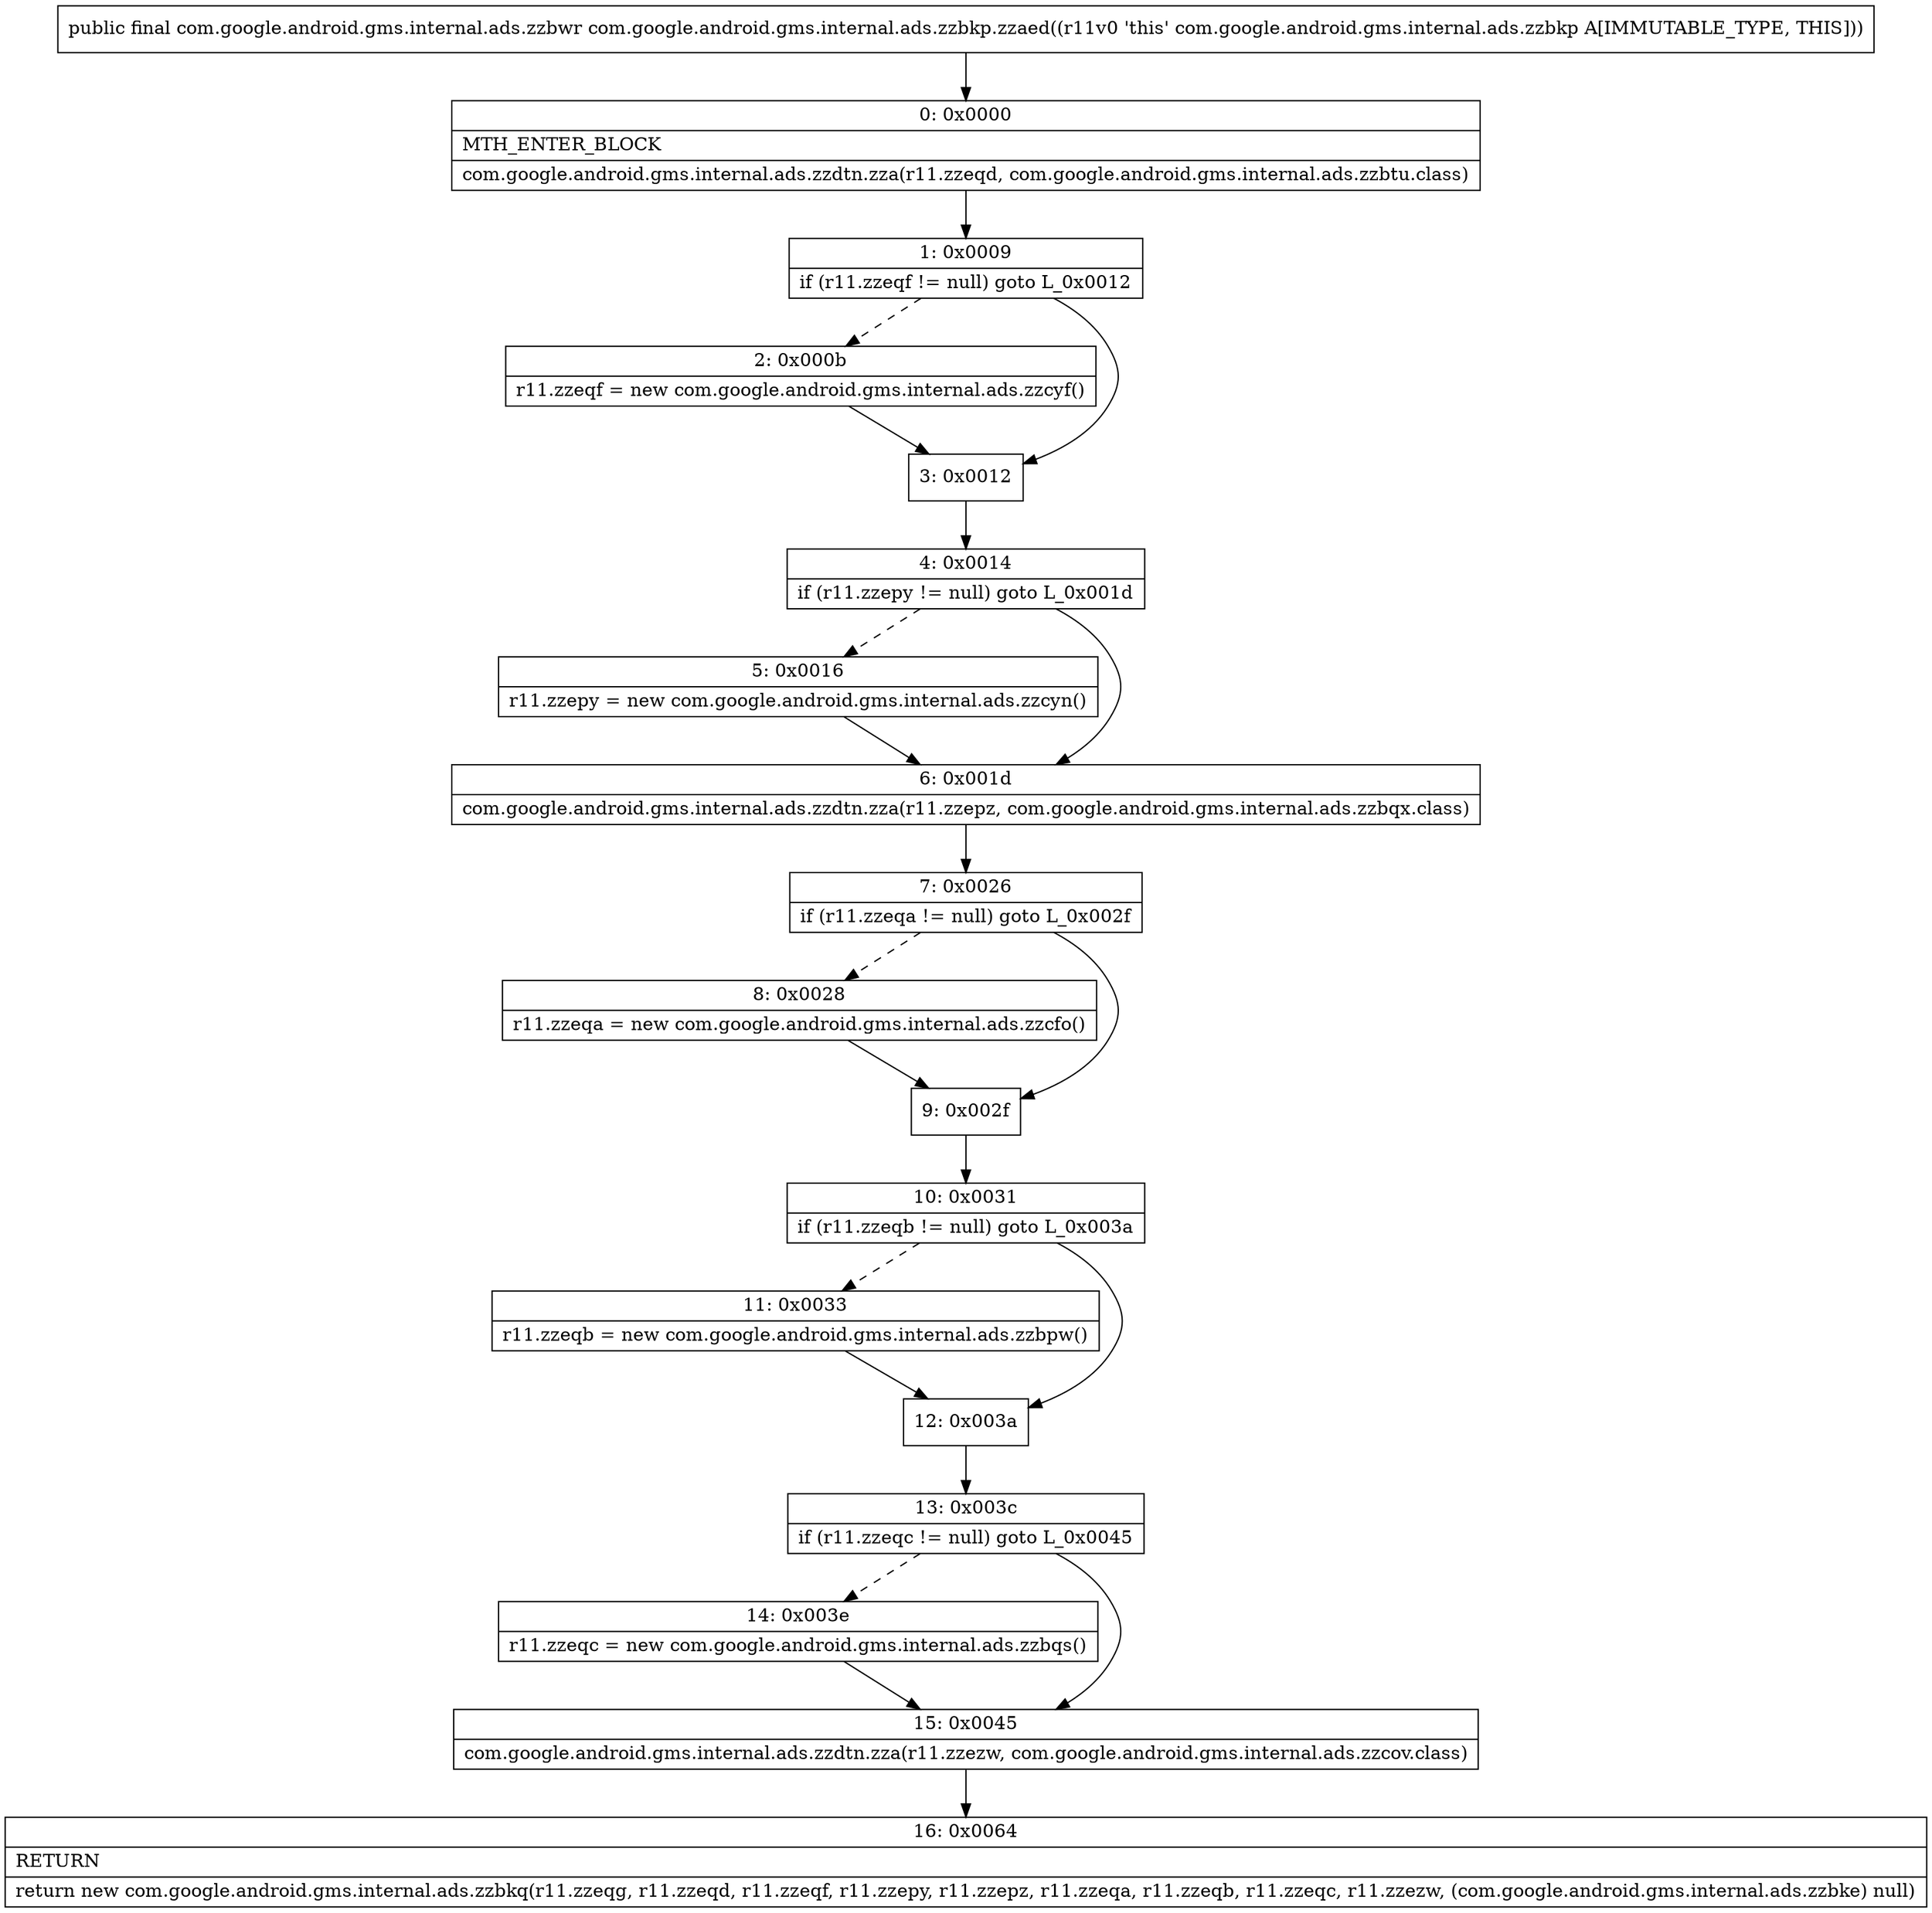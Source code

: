 digraph "CFG forcom.google.android.gms.internal.ads.zzbkp.zzaed()Lcom\/google\/android\/gms\/internal\/ads\/zzbwr;" {
Node_0 [shape=record,label="{0\:\ 0x0000|MTH_ENTER_BLOCK\l|com.google.android.gms.internal.ads.zzdtn.zza(r11.zzeqd, com.google.android.gms.internal.ads.zzbtu.class)\l}"];
Node_1 [shape=record,label="{1\:\ 0x0009|if (r11.zzeqf != null) goto L_0x0012\l}"];
Node_2 [shape=record,label="{2\:\ 0x000b|r11.zzeqf = new com.google.android.gms.internal.ads.zzcyf()\l}"];
Node_3 [shape=record,label="{3\:\ 0x0012}"];
Node_4 [shape=record,label="{4\:\ 0x0014|if (r11.zzepy != null) goto L_0x001d\l}"];
Node_5 [shape=record,label="{5\:\ 0x0016|r11.zzepy = new com.google.android.gms.internal.ads.zzcyn()\l}"];
Node_6 [shape=record,label="{6\:\ 0x001d|com.google.android.gms.internal.ads.zzdtn.zza(r11.zzepz, com.google.android.gms.internal.ads.zzbqx.class)\l}"];
Node_7 [shape=record,label="{7\:\ 0x0026|if (r11.zzeqa != null) goto L_0x002f\l}"];
Node_8 [shape=record,label="{8\:\ 0x0028|r11.zzeqa = new com.google.android.gms.internal.ads.zzcfo()\l}"];
Node_9 [shape=record,label="{9\:\ 0x002f}"];
Node_10 [shape=record,label="{10\:\ 0x0031|if (r11.zzeqb != null) goto L_0x003a\l}"];
Node_11 [shape=record,label="{11\:\ 0x0033|r11.zzeqb = new com.google.android.gms.internal.ads.zzbpw()\l}"];
Node_12 [shape=record,label="{12\:\ 0x003a}"];
Node_13 [shape=record,label="{13\:\ 0x003c|if (r11.zzeqc != null) goto L_0x0045\l}"];
Node_14 [shape=record,label="{14\:\ 0x003e|r11.zzeqc = new com.google.android.gms.internal.ads.zzbqs()\l}"];
Node_15 [shape=record,label="{15\:\ 0x0045|com.google.android.gms.internal.ads.zzdtn.zza(r11.zzezw, com.google.android.gms.internal.ads.zzcov.class)\l}"];
Node_16 [shape=record,label="{16\:\ 0x0064|RETURN\l|return new com.google.android.gms.internal.ads.zzbkq(r11.zzeqg, r11.zzeqd, r11.zzeqf, r11.zzepy, r11.zzepz, r11.zzeqa, r11.zzeqb, r11.zzeqc, r11.zzezw, (com.google.android.gms.internal.ads.zzbke) null)\l}"];
MethodNode[shape=record,label="{public final com.google.android.gms.internal.ads.zzbwr com.google.android.gms.internal.ads.zzbkp.zzaed((r11v0 'this' com.google.android.gms.internal.ads.zzbkp A[IMMUTABLE_TYPE, THIS])) }"];
MethodNode -> Node_0;
Node_0 -> Node_1;
Node_1 -> Node_2[style=dashed];
Node_1 -> Node_3;
Node_2 -> Node_3;
Node_3 -> Node_4;
Node_4 -> Node_5[style=dashed];
Node_4 -> Node_6;
Node_5 -> Node_6;
Node_6 -> Node_7;
Node_7 -> Node_8[style=dashed];
Node_7 -> Node_9;
Node_8 -> Node_9;
Node_9 -> Node_10;
Node_10 -> Node_11[style=dashed];
Node_10 -> Node_12;
Node_11 -> Node_12;
Node_12 -> Node_13;
Node_13 -> Node_14[style=dashed];
Node_13 -> Node_15;
Node_14 -> Node_15;
Node_15 -> Node_16;
}

